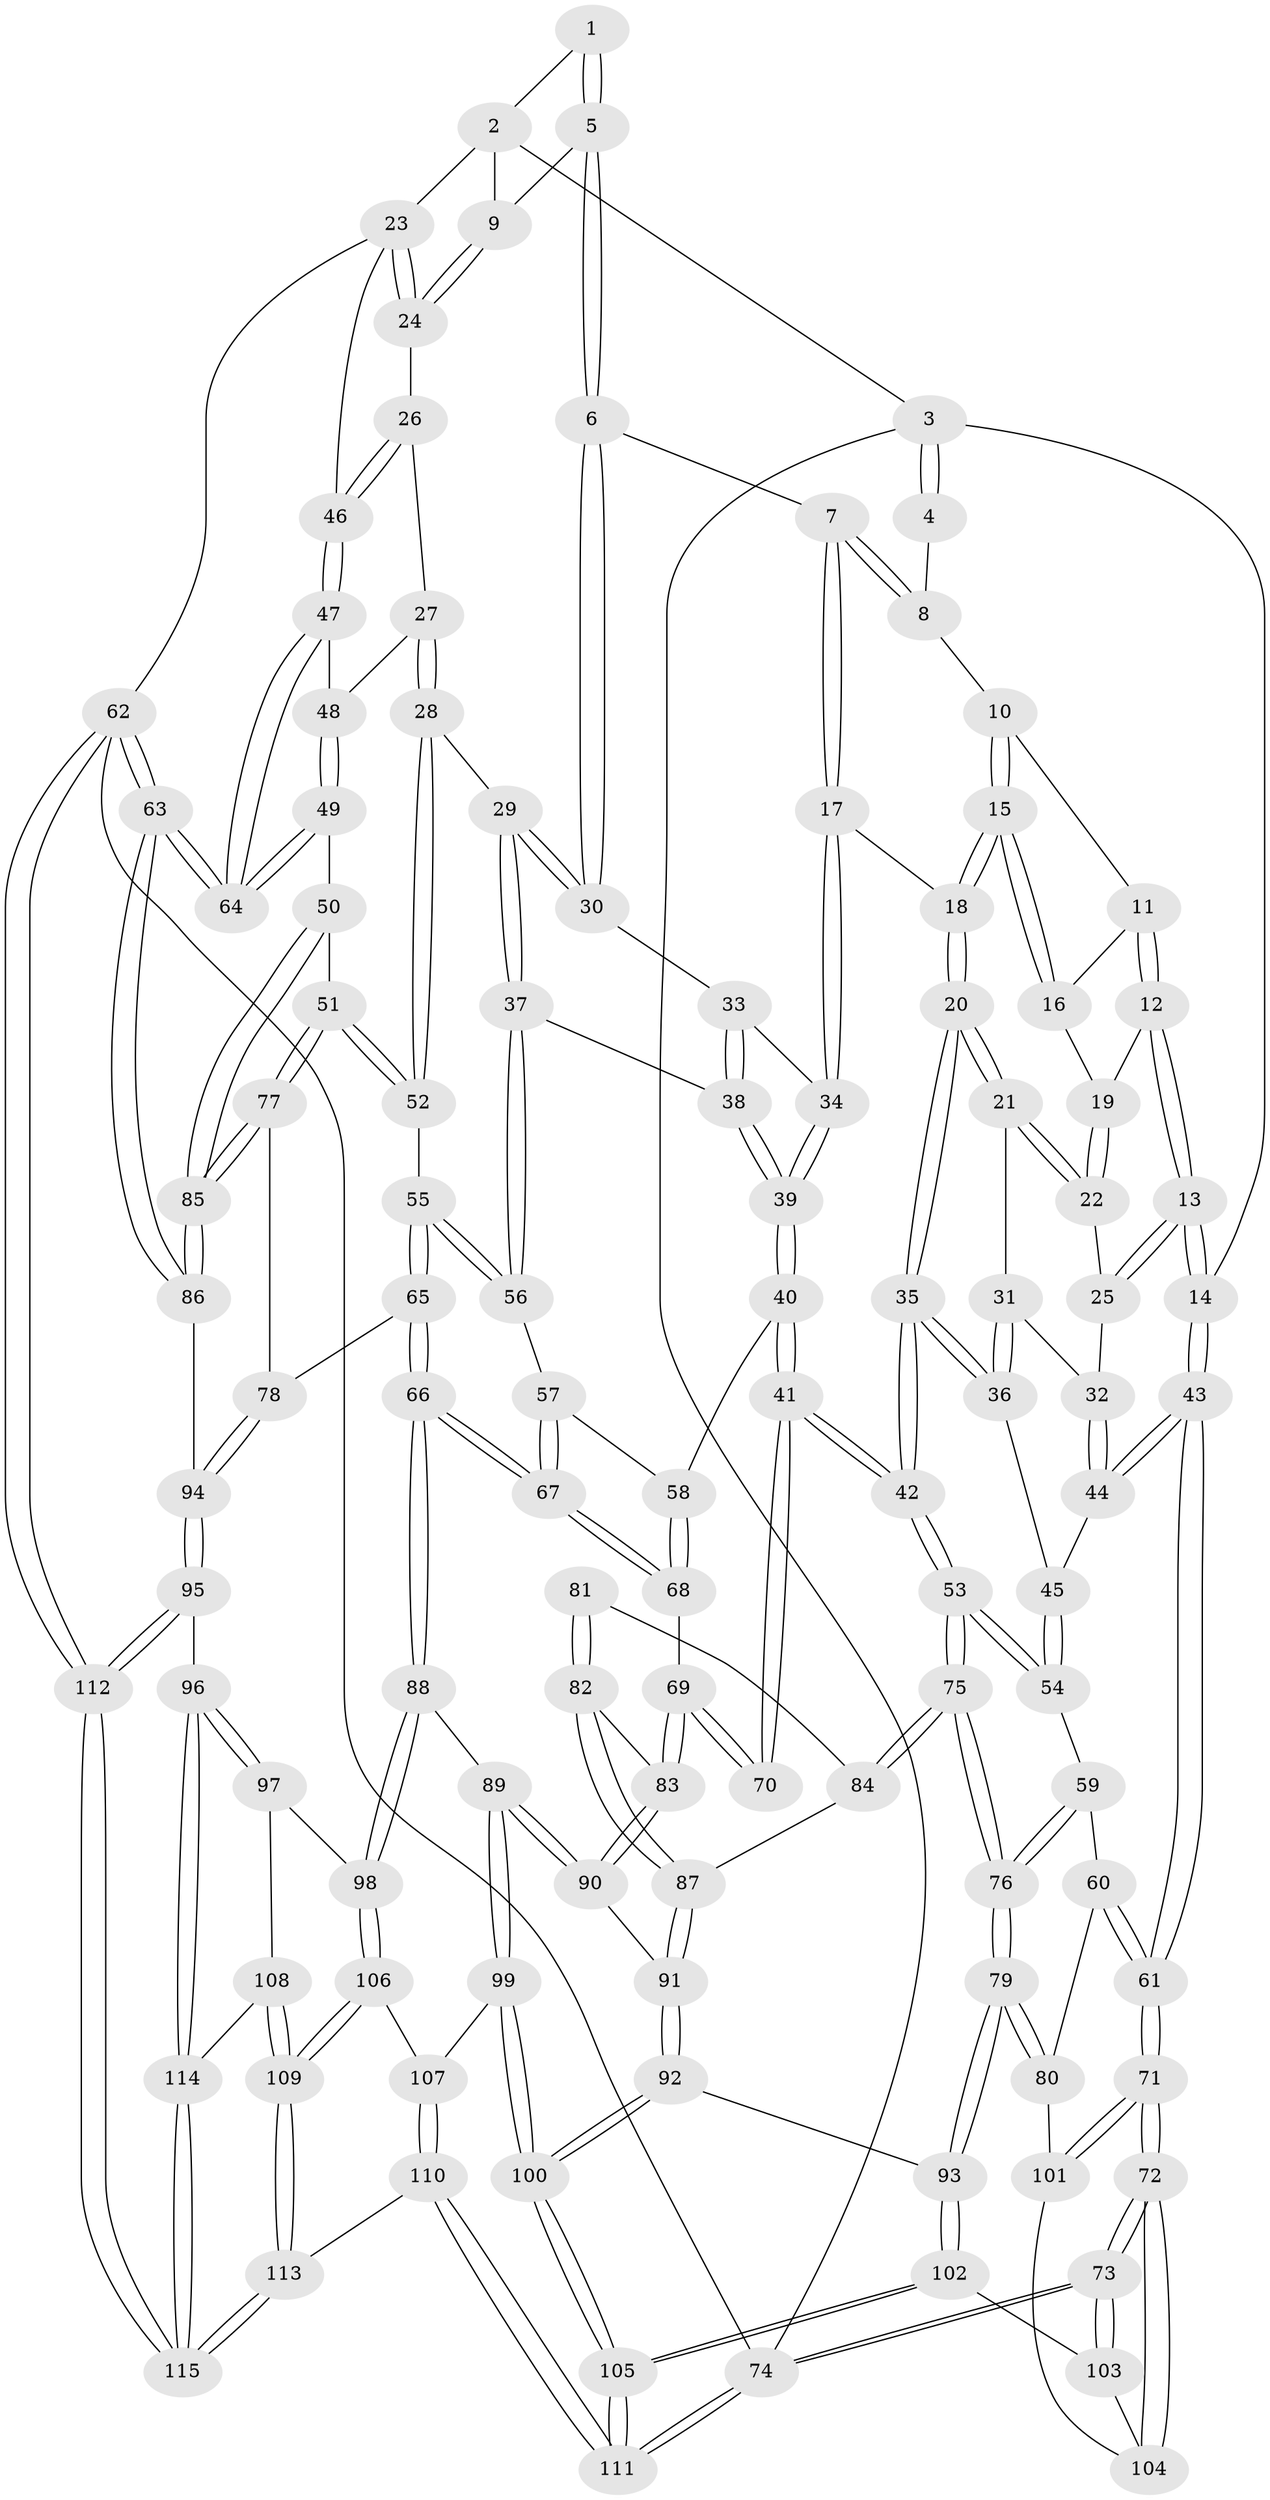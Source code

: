 // Generated by graph-tools (version 1.1) at 2025/27/03/09/25 03:27:13]
// undirected, 115 vertices, 284 edges
graph export_dot {
graph [start="1"]
  node [color=gray90,style=filled];
  1 [pos="+0.5568936550986262+0"];
  2 [pos="+0.8774032513029855+0"];
  3 [pos="+0+0"];
  4 [pos="+0.3146292901647687+0"];
  5 [pos="+0.5552113816079024+0.10168469892937533"];
  6 [pos="+0.5380630784111624+0.1299528732410739"];
  7 [pos="+0.47663312342550973+0.1342948050721554"];
  8 [pos="+0.3225192825195686+0.014115117567108204"];
  9 [pos="+0.8167110287404258+0.06003922844633963"];
  10 [pos="+0.31411824292128887+0.02586748215190928"];
  11 [pos="+0.18349039152896712+0.06798900040269974"];
  12 [pos="+0+0"];
  13 [pos="+0+0"];
  14 [pos="+0+0"];
  15 [pos="+0.2789909962106128+0.14103049843866577"];
  16 [pos="+0.18813541773794923+0.12685816111517978"];
  17 [pos="+0.37153638195231353+0.2406455605266171"];
  18 [pos="+0.2909894243248675+0.22837858742568207"];
  19 [pos="+0.17967333504722774+0.13392881605322668"];
  20 [pos="+0.26999857031852353+0.2434217735927101"];
  21 [pos="+0.18233833021754117+0.2377547719597932"];
  22 [pos="+0.1439279921891638+0.1906074461320872"];
  23 [pos="+1+0.16503205449066496"];
  24 [pos="+0.8296348165551829+0.1051124863930287"];
  25 [pos="+0.13516942717040464+0.1877652815149211"];
  26 [pos="+0.816264061756609+0.2346040411710909"];
  27 [pos="+0.8040894037889058+0.26917916098755496"];
  28 [pos="+0.7525539320002272+0.31114849037930875"];
  29 [pos="+0.7423995439798923+0.3100135845677973"];
  30 [pos="+0.5741142490507186+0.20182390706392597"];
  31 [pos="+0.15270911084746175+0.27644428562144513"];
  32 [pos="+0.03099617700682118+0.2890451747934919"];
  33 [pos="+0.529649503393687+0.2735902642506679"];
  34 [pos="+0.38787381123173903+0.27219976483709896"];
  35 [pos="+0.2451073979730404+0.4659954276063902"];
  36 [pos="+0.1542075741749987+0.3865152952674168"];
  37 [pos="+0.5712816620429464+0.4052576563653725"];
  38 [pos="+0.4980301145297429+0.38825228992666816"];
  39 [pos="+0.426739381704839+0.41137902479618615"];
  40 [pos="+0.4186979840604054+0.42224653051378347"];
  41 [pos="+0.2999169803047213+0.4939520646815237"];
  42 [pos="+0.2613696353750739+0.5021404314148697"];
  43 [pos="+0+0.30056005770794975"];
  44 [pos="+0+0.32611801982069255"];
  45 [pos="+0+0.3577554318924832"];
  46 [pos="+1+0.1836875104400261"];
  47 [pos="+1+0.3611390284213833"];
  48 [pos="+0.8787797031099415+0.30717072668486195"];
  49 [pos="+0.9797572607961441+0.5174950678223207"];
  50 [pos="+0.9599277725583971+0.5243729073841962"];
  51 [pos="+0.8458151315134569+0.5260808883926524"];
  52 [pos="+0.775969567454712+0.4765046987458217"];
  53 [pos="+0.2577955271678176+0.5076422407193134"];
  54 [pos="+0.08015325261007794+0.48036415479863137"];
  55 [pos="+0.7242621809684596+0.513244678749852"];
  56 [pos="+0.5967376318504707+0.49203889320169764"];
  57 [pos="+0.5952521542941602+0.4942971006107059"];
  58 [pos="+0.5113628776658689+0.5348555789805514"];
  59 [pos="+0.008741894453278519+0.5403930080078361"];
  60 [pos="+0+0.5485447378243724"];
  61 [pos="+0+0.5370271427702829"];
  62 [pos="+1+1"];
  63 [pos="+1+0.8962997508307294"];
  64 [pos="+1+0.5016885283474694"];
  65 [pos="+0.6578984448084698+0.6518029761623361"];
  66 [pos="+0.6223568818067086+0.6653108913992837"];
  67 [pos="+0.6008590996086726+0.6380340829211448"];
  68 [pos="+0.5101405978389372+0.5812436761369301"];
  69 [pos="+0.46224464640827434+0.6050254679032518"];
  70 [pos="+0.34170946672687447+0.5262075104362242"];
  71 [pos="+0+0.7587998915782149"];
  72 [pos="+0+0.8101030600268861"];
  73 [pos="+0+1"];
  74 [pos="+0+1"];
  75 [pos="+0.24026731552189828+0.5587078156908929"];
  76 [pos="+0.23009663081174195+0.5838497371299796"];
  77 [pos="+0.8272400270774607+0.6224580793889727"];
  78 [pos="+0.758574007697053+0.6882646473729339"];
  79 [pos="+0.2195556983343288+0.6332181459603695"];
  80 [pos="+0.13195304729739835+0.674027751688048"];
  81 [pos="+0.4010089989634423+0.632362562455608"];
  82 [pos="+0.4511406536679097+0.6235232320500271"];
  83 [pos="+0.4594732238394091+0.6180344020632202"];
  84 [pos="+0.3963920383727459+0.6460004483463927"];
  85 [pos="+0.921559822679629+0.7186094827390799"];
  86 [pos="+0.9341629428327466+0.7594908190479313"];
  87 [pos="+0.40395587486782436+0.6680682258113576"];
  88 [pos="+0.5878352064871498+0.7317053041587004"];
  89 [pos="+0.5458408291647999+0.7325659452720796"];
  90 [pos="+0.4807883670560912+0.6953743293117456"];
  91 [pos="+0.38936321856507483+0.7142649892233107"];
  92 [pos="+0.380899722721148+0.720351250586679"];
  93 [pos="+0.2469154968462638+0.6773951985504325"];
  94 [pos="+0.8060802174054628+0.8000262876142211"];
  95 [pos="+0.7920669587866878+0.8219822448821399"];
  96 [pos="+0.7579721185319236+0.8429743668300372"];
  97 [pos="+0.6428666198849748+0.7929219359497517"];
  98 [pos="+0.600881534600782+0.766927837759702"];
  99 [pos="+0.44481536889466494+0.8081570243934338"];
  100 [pos="+0.41264694528022133+0.8143124057752414"];
  101 [pos="+0.11734655573063642+0.6862692511719525"];
  102 [pos="+0.2552453152997678+0.9476998670748622"];
  103 [pos="+0.13095347079258107+0.8564903040868564"];
  104 [pos="+0.10397324149457986+0.8149645110564645"];
  105 [pos="+0.2845212850098544+1"];
  106 [pos="+0.5665265144741831+0.8561408258570405"];
  107 [pos="+0.5072923573844185+0.8572684503683125"];
  108 [pos="+0.6430434179369166+0.9040509578345916"];
  109 [pos="+0.5792447628777014+0.923129930243955"];
  110 [pos="+0.31369865369885364+1"];
  111 [pos="+0.2975010847523959+1"];
  112 [pos="+1+1"];
  113 [pos="+0.5006527497684773+1"];
  114 [pos="+0.734302353925146+0.9057304370877501"];
  115 [pos="+0.7510832238998503+1"];
  1 -- 2;
  1 -- 5;
  1 -- 5;
  2 -- 3;
  2 -- 9;
  2 -- 23;
  3 -- 4;
  3 -- 4;
  3 -- 14;
  3 -- 74;
  4 -- 8;
  5 -- 6;
  5 -- 6;
  5 -- 9;
  6 -- 7;
  6 -- 30;
  6 -- 30;
  7 -- 8;
  7 -- 8;
  7 -- 17;
  7 -- 17;
  8 -- 10;
  9 -- 24;
  9 -- 24;
  10 -- 11;
  10 -- 15;
  10 -- 15;
  11 -- 12;
  11 -- 12;
  11 -- 16;
  12 -- 13;
  12 -- 13;
  12 -- 19;
  13 -- 14;
  13 -- 14;
  13 -- 25;
  13 -- 25;
  14 -- 43;
  14 -- 43;
  15 -- 16;
  15 -- 16;
  15 -- 18;
  15 -- 18;
  16 -- 19;
  17 -- 18;
  17 -- 34;
  17 -- 34;
  18 -- 20;
  18 -- 20;
  19 -- 22;
  19 -- 22;
  20 -- 21;
  20 -- 21;
  20 -- 35;
  20 -- 35;
  21 -- 22;
  21 -- 22;
  21 -- 31;
  22 -- 25;
  23 -- 24;
  23 -- 24;
  23 -- 46;
  23 -- 62;
  24 -- 26;
  25 -- 32;
  26 -- 27;
  26 -- 46;
  26 -- 46;
  27 -- 28;
  27 -- 28;
  27 -- 48;
  28 -- 29;
  28 -- 52;
  28 -- 52;
  29 -- 30;
  29 -- 30;
  29 -- 37;
  29 -- 37;
  30 -- 33;
  31 -- 32;
  31 -- 36;
  31 -- 36;
  32 -- 44;
  32 -- 44;
  33 -- 34;
  33 -- 38;
  33 -- 38;
  34 -- 39;
  34 -- 39;
  35 -- 36;
  35 -- 36;
  35 -- 42;
  35 -- 42;
  36 -- 45;
  37 -- 38;
  37 -- 56;
  37 -- 56;
  38 -- 39;
  38 -- 39;
  39 -- 40;
  39 -- 40;
  40 -- 41;
  40 -- 41;
  40 -- 58;
  41 -- 42;
  41 -- 42;
  41 -- 70;
  41 -- 70;
  42 -- 53;
  42 -- 53;
  43 -- 44;
  43 -- 44;
  43 -- 61;
  43 -- 61;
  44 -- 45;
  45 -- 54;
  45 -- 54;
  46 -- 47;
  46 -- 47;
  47 -- 48;
  47 -- 64;
  47 -- 64;
  48 -- 49;
  48 -- 49;
  49 -- 50;
  49 -- 64;
  49 -- 64;
  50 -- 51;
  50 -- 85;
  50 -- 85;
  51 -- 52;
  51 -- 52;
  51 -- 77;
  51 -- 77;
  52 -- 55;
  53 -- 54;
  53 -- 54;
  53 -- 75;
  53 -- 75;
  54 -- 59;
  55 -- 56;
  55 -- 56;
  55 -- 65;
  55 -- 65;
  56 -- 57;
  57 -- 58;
  57 -- 67;
  57 -- 67;
  58 -- 68;
  58 -- 68;
  59 -- 60;
  59 -- 76;
  59 -- 76;
  60 -- 61;
  60 -- 61;
  60 -- 80;
  61 -- 71;
  61 -- 71;
  62 -- 63;
  62 -- 63;
  62 -- 112;
  62 -- 112;
  62 -- 74;
  63 -- 64;
  63 -- 64;
  63 -- 86;
  63 -- 86;
  65 -- 66;
  65 -- 66;
  65 -- 78;
  66 -- 67;
  66 -- 67;
  66 -- 88;
  66 -- 88;
  67 -- 68;
  67 -- 68;
  68 -- 69;
  69 -- 70;
  69 -- 70;
  69 -- 83;
  69 -- 83;
  71 -- 72;
  71 -- 72;
  71 -- 101;
  71 -- 101;
  72 -- 73;
  72 -- 73;
  72 -- 104;
  72 -- 104;
  73 -- 74;
  73 -- 74;
  73 -- 103;
  73 -- 103;
  74 -- 111;
  74 -- 111;
  75 -- 76;
  75 -- 76;
  75 -- 84;
  75 -- 84;
  76 -- 79;
  76 -- 79;
  77 -- 78;
  77 -- 85;
  77 -- 85;
  78 -- 94;
  78 -- 94;
  79 -- 80;
  79 -- 80;
  79 -- 93;
  79 -- 93;
  80 -- 101;
  81 -- 82;
  81 -- 82;
  81 -- 84;
  82 -- 83;
  82 -- 87;
  82 -- 87;
  83 -- 90;
  83 -- 90;
  84 -- 87;
  85 -- 86;
  85 -- 86;
  86 -- 94;
  87 -- 91;
  87 -- 91;
  88 -- 89;
  88 -- 98;
  88 -- 98;
  89 -- 90;
  89 -- 90;
  89 -- 99;
  89 -- 99;
  90 -- 91;
  91 -- 92;
  91 -- 92;
  92 -- 93;
  92 -- 100;
  92 -- 100;
  93 -- 102;
  93 -- 102;
  94 -- 95;
  94 -- 95;
  95 -- 96;
  95 -- 112;
  95 -- 112;
  96 -- 97;
  96 -- 97;
  96 -- 114;
  96 -- 114;
  97 -- 98;
  97 -- 108;
  98 -- 106;
  98 -- 106;
  99 -- 100;
  99 -- 100;
  99 -- 107;
  100 -- 105;
  100 -- 105;
  101 -- 104;
  102 -- 103;
  102 -- 105;
  102 -- 105;
  103 -- 104;
  105 -- 111;
  105 -- 111;
  106 -- 107;
  106 -- 109;
  106 -- 109;
  107 -- 110;
  107 -- 110;
  108 -- 109;
  108 -- 109;
  108 -- 114;
  109 -- 113;
  109 -- 113;
  110 -- 111;
  110 -- 111;
  110 -- 113;
  112 -- 115;
  112 -- 115;
  113 -- 115;
  113 -- 115;
  114 -- 115;
  114 -- 115;
}
